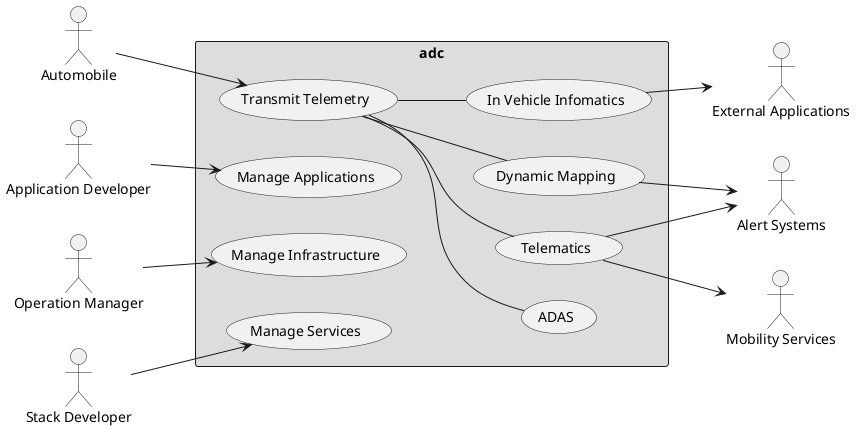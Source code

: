 @startuml


left to right direction

actor Automobile as Car
actor "Alert Systems" as AS
actor "External Applications" as EA
actor "Mobility Services" as MS
actor "Application Developer" as AD
actor "Operation Manager" as Ops
actor "Stack Developer" as Stack
rectangle adc #dddddd {
  Car --> (Transmit Telemetry)
  (Transmit Telemetry) -- (ADAS)
  (Transmit Telemetry) -- (Dynamic Mapping)
  (Transmit Telemetry) -- (In Vehicle Infomatics)
  (Transmit Telemetry) -- (Telematics)
  (Telematics) --> AS
  (Telematics) --> MS
  (Dynamic Mapping) --> AS
  (In Vehicle Infomatics) --> EA
  Ops --> (Manage Infrastructure)
  AD --> (Manage Applications)
  Stack --> (Manage Services)
}

@enduml

